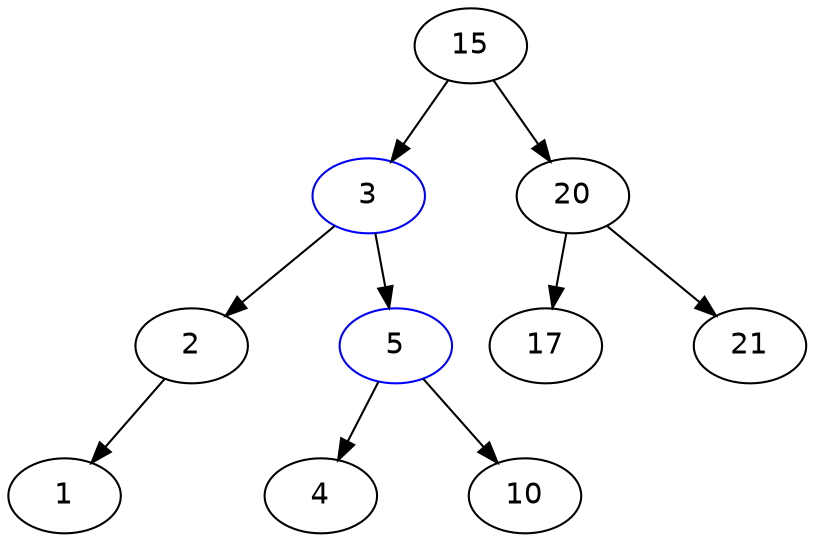 digraph G {
	graph [fontname = "Helvetica"];
	node [fontname = "Helvetica"];
	edge [fontname = "Helvetica"];
	3 [color=blue];
	5 [color=blue];

	15 -> 3;
	m15 [label="", width=0.1, style=invis];
	15 -> m15 [style=invis];
	15 -> 20;
	{rank=same 3 -> m15 -> 20 [style=invis]};
	
	5 -> 4;
	m5 [label="", width=0.1, style=invis];
	5 -> m5 [style=invis];
	5 -> 10;
	{rank=same 4 -> m5 -> 10 [style=invis]};

	3 -> 2;
	m3 [label="", width=0.1, style=invis];
	3 -> m3 [style=invis];
	3 -> 5;
	{rank=same 2 -> m3 -> 5 [style=invis]};

	2 -> 1;
	m2 [label="", width=0.1, style=invis];
	2 -> m2 [style=invis];
	r2 [label="", width=0.1, style=invis];
	2 -> r2 [style=invis];
	{rank=same 1 -> m2 -> r2 [style=invis]};

	20 -> 17;
	m20 [label="", width=0.1, style=invis];
	20 -> m20 [style=invis];
	20 -> 21;
	{rank=same 17 -> m20 -> 21 [style=invis]};
}
